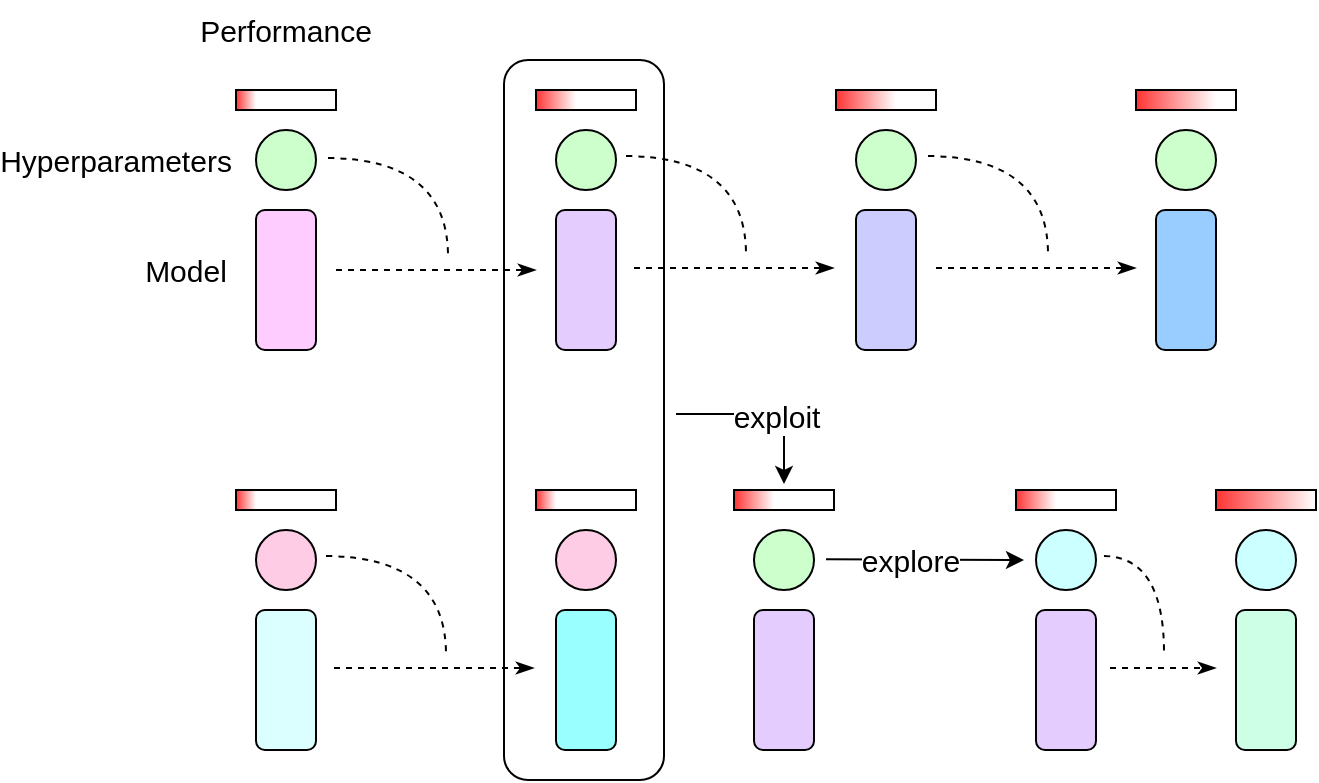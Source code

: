 <mxfile version="24.3.1" type="device">
  <diagram name="第 1 页" id="cIrNhAaRVo3fqblxRnJS">
    <mxGraphModel dx="1050" dy="625" grid="1" gridSize="10" guides="1" tooltips="1" connect="1" arrows="1" fold="1" page="1" pageScale="1" pageWidth="827" pageHeight="1169" math="0" shadow="0">
      <root>
        <mxCell id="0" />
        <mxCell id="1" parent="0" />
        <mxCell id="k4Zqk2MXU6BnERTlMWM5-35" value="" style="rounded=0;whiteSpace=wrap;html=1;gradientColor=#FF3333;gradientDirection=west;strokeColor=none;" vertex="1" parent="1">
          <mxGeometry x="630" y="390" width="50" height="10" as="geometry" />
        </mxCell>
        <mxCell id="k4Zqk2MXU6BnERTlMWM5-36" value="" style="rounded=0;whiteSpace=wrap;html=1;fillColor=none;" vertex="1" parent="1">
          <mxGeometry x="630" y="390" width="50" height="10" as="geometry" />
        </mxCell>
        <mxCell id="k4Zqk2MXU6BnERTlMWM5-1" value="" style="ellipse;whiteSpace=wrap;html=1;aspect=fixed;fillColor=#CCFFCC;strokeColor=#000000;" vertex="1" parent="1">
          <mxGeometry x="150" y="210" width="30" height="30" as="geometry" />
        </mxCell>
        <mxCell id="k4Zqk2MXU6BnERTlMWM5-2" value="" style="rounded=1;whiteSpace=wrap;html=1;fillColor=#FFCCFF;strokeColor=#000000;" vertex="1" parent="1">
          <mxGeometry x="150" y="250" width="30" height="70" as="geometry" />
        </mxCell>
        <mxCell id="k4Zqk2MXU6BnERTlMWM5-4" value="" style="rounded=0;whiteSpace=wrap;html=1;gradientColor=#FF3333;gradientDirection=west;strokeColor=none;" vertex="1" parent="1">
          <mxGeometry x="140" y="190" width="10" height="10" as="geometry" />
        </mxCell>
        <mxCell id="k4Zqk2MXU6BnERTlMWM5-3" value="" style="rounded=0;whiteSpace=wrap;html=1;fillColor=none;" vertex="1" parent="1">
          <mxGeometry x="140" y="190" width="50" height="10" as="geometry" />
        </mxCell>
        <mxCell id="k4Zqk2MXU6BnERTlMWM5-5" value="" style="ellipse;whiteSpace=wrap;html=1;aspect=fixed;fillColor=#CCFFCC;strokeColor=#000000;" vertex="1" parent="1">
          <mxGeometry x="300" y="210" width="30" height="30" as="geometry" />
        </mxCell>
        <mxCell id="k4Zqk2MXU6BnERTlMWM5-6" value="" style="rounded=1;whiteSpace=wrap;html=1;fillColor=#E5CCFF;strokeColor=#000000;" vertex="1" parent="1">
          <mxGeometry x="300" y="250" width="30" height="70" as="geometry" />
        </mxCell>
        <mxCell id="k4Zqk2MXU6BnERTlMWM5-7" value="" style="rounded=0;whiteSpace=wrap;html=1;gradientColor=#FF3333;gradientDirection=west;strokeColor=none;" vertex="1" parent="1">
          <mxGeometry x="290" y="190" width="20" height="10" as="geometry" />
        </mxCell>
        <mxCell id="k4Zqk2MXU6BnERTlMWM5-8" value="" style="rounded=0;whiteSpace=wrap;html=1;fillColor=none;" vertex="1" parent="1">
          <mxGeometry x="290" y="190" width="50" height="10" as="geometry" />
        </mxCell>
        <mxCell id="k4Zqk2MXU6BnERTlMWM5-9" value="" style="ellipse;whiteSpace=wrap;html=1;aspect=fixed;fillColor=#CCFFCC;strokeColor=#000000;" vertex="1" parent="1">
          <mxGeometry x="450" y="210" width="30" height="30" as="geometry" />
        </mxCell>
        <mxCell id="k4Zqk2MXU6BnERTlMWM5-10" value="" style="rounded=1;whiteSpace=wrap;html=1;fillColor=#CCCCFF;strokeColor=#000000;" vertex="1" parent="1">
          <mxGeometry x="450" y="250" width="30" height="70" as="geometry" />
        </mxCell>
        <mxCell id="k4Zqk2MXU6BnERTlMWM5-11" value="" style="rounded=0;whiteSpace=wrap;html=1;gradientColor=#FF3333;gradientDirection=west;strokeColor=none;" vertex="1" parent="1">
          <mxGeometry x="440" y="190" width="30" height="10" as="geometry" />
        </mxCell>
        <mxCell id="k4Zqk2MXU6BnERTlMWM5-12" value="" style="rounded=0;whiteSpace=wrap;html=1;fillColor=none;" vertex="1" parent="1">
          <mxGeometry x="440" y="190" width="50" height="10" as="geometry" />
        </mxCell>
        <mxCell id="k4Zqk2MXU6BnERTlMWM5-13" value="" style="ellipse;whiteSpace=wrap;html=1;aspect=fixed;fillColor=#CCFFCC;strokeColor=#000000;" vertex="1" parent="1">
          <mxGeometry x="600" y="210" width="30" height="30" as="geometry" />
        </mxCell>
        <mxCell id="k4Zqk2MXU6BnERTlMWM5-14" value="" style="rounded=1;whiteSpace=wrap;html=1;fillColor=#99CCFF;strokeColor=#000000;" vertex="1" parent="1">
          <mxGeometry x="600" y="250" width="30" height="70" as="geometry" />
        </mxCell>
        <mxCell id="k4Zqk2MXU6BnERTlMWM5-15" value="" style="rounded=0;whiteSpace=wrap;html=1;gradientColor=#FF3333;gradientDirection=west;strokeColor=none;" vertex="1" parent="1">
          <mxGeometry x="590" y="190" width="40" height="10" as="geometry" />
        </mxCell>
        <mxCell id="k4Zqk2MXU6BnERTlMWM5-16" value="" style="rounded=0;whiteSpace=wrap;html=1;fillColor=none;" vertex="1" parent="1">
          <mxGeometry x="590" y="190" width="50" height="10" as="geometry" />
        </mxCell>
        <mxCell id="k4Zqk2MXU6BnERTlMWM5-17" value="" style="ellipse;whiteSpace=wrap;html=1;aspect=fixed;fillColor=#FFCCE6;strokeColor=#000000;" vertex="1" parent="1">
          <mxGeometry x="150" y="410" width="30" height="30" as="geometry" />
        </mxCell>
        <mxCell id="k4Zqk2MXU6BnERTlMWM5-18" value="" style="rounded=1;whiteSpace=wrap;html=1;fillColor=#DBFEFF;strokeColor=#000000;" vertex="1" parent="1">
          <mxGeometry x="150" y="450" width="30" height="70" as="geometry" />
        </mxCell>
        <mxCell id="k4Zqk2MXU6BnERTlMWM5-19" value="" style="rounded=0;whiteSpace=wrap;html=1;gradientColor=#FF3333;gradientDirection=west;strokeColor=none;" vertex="1" parent="1">
          <mxGeometry x="140" y="390" width="10" height="10" as="geometry" />
        </mxCell>
        <mxCell id="k4Zqk2MXU6BnERTlMWM5-20" value="" style="rounded=0;whiteSpace=wrap;html=1;fillColor=none;" vertex="1" parent="1">
          <mxGeometry x="140" y="390" width="50" height="10" as="geometry" />
        </mxCell>
        <mxCell id="k4Zqk2MXU6BnERTlMWM5-21" value="" style="ellipse;whiteSpace=wrap;html=1;aspect=fixed;fillColor=#FFCCE6;strokeColor=#000000;" vertex="1" parent="1">
          <mxGeometry x="300" y="410" width="30" height="30" as="geometry" />
        </mxCell>
        <mxCell id="k4Zqk2MXU6BnERTlMWM5-22" value="" style="rounded=1;whiteSpace=wrap;html=1;fillColor=#99FFFF;strokeColor=#000000;" vertex="1" parent="1">
          <mxGeometry x="300" y="450" width="30" height="70" as="geometry" />
        </mxCell>
        <mxCell id="k4Zqk2MXU6BnERTlMWM5-23" value="" style="rounded=0;whiteSpace=wrap;html=1;gradientColor=#FF3333;gradientDirection=west;strokeColor=none;" vertex="1" parent="1">
          <mxGeometry x="290" y="390" width="10" height="10" as="geometry" />
        </mxCell>
        <mxCell id="k4Zqk2MXU6BnERTlMWM5-24" value="" style="rounded=0;whiteSpace=wrap;html=1;fillColor=none;" vertex="1" parent="1">
          <mxGeometry x="290" y="390" width="50" height="10" as="geometry" />
        </mxCell>
        <mxCell id="k4Zqk2MXU6BnERTlMWM5-25" value="" style="ellipse;whiteSpace=wrap;html=1;aspect=fixed;fillColor=#CCFFCC;strokeColor=#000000;" vertex="1" parent="1">
          <mxGeometry x="399" y="410" width="30" height="30" as="geometry" />
        </mxCell>
        <mxCell id="k4Zqk2MXU6BnERTlMWM5-26" value="" style="rounded=1;whiteSpace=wrap;html=1;fillColor=#E5CCFF;strokeColor=#000000;" vertex="1" parent="1">
          <mxGeometry x="399" y="450" width="30" height="70" as="geometry" />
        </mxCell>
        <mxCell id="k4Zqk2MXU6BnERTlMWM5-27" value="" style="rounded=0;whiteSpace=wrap;html=1;gradientColor=#FF3333;gradientDirection=west;strokeColor=none;" vertex="1" parent="1">
          <mxGeometry x="389" y="390" width="20" height="10" as="geometry" />
        </mxCell>
        <mxCell id="k4Zqk2MXU6BnERTlMWM5-28" value="" style="rounded=0;whiteSpace=wrap;html=1;fillColor=none;" vertex="1" parent="1">
          <mxGeometry x="389" y="390" width="50" height="10" as="geometry" />
        </mxCell>
        <mxCell id="k4Zqk2MXU6BnERTlMWM5-29" value="" style="ellipse;whiteSpace=wrap;html=1;aspect=fixed;fillColor=#CCFFFF;strokeColor=#000000;" vertex="1" parent="1">
          <mxGeometry x="540" y="410" width="30" height="30" as="geometry" />
        </mxCell>
        <mxCell id="k4Zqk2MXU6BnERTlMWM5-30" value="" style="rounded=1;whiteSpace=wrap;html=1;fillColor=#E5CCFF;strokeColor=#000000;" vertex="1" parent="1">
          <mxGeometry x="540" y="450" width="30" height="70" as="geometry" />
        </mxCell>
        <mxCell id="k4Zqk2MXU6BnERTlMWM5-31" value="" style="rounded=0;whiteSpace=wrap;html=1;gradientColor=#FF3333;gradientDirection=west;strokeColor=none;" vertex="1" parent="1">
          <mxGeometry x="530" y="390" width="20" height="10" as="geometry" />
        </mxCell>
        <mxCell id="k4Zqk2MXU6BnERTlMWM5-32" value="" style="rounded=0;whiteSpace=wrap;html=1;fillColor=none;" vertex="1" parent="1">
          <mxGeometry x="530" y="390" width="50" height="10" as="geometry" />
        </mxCell>
        <mxCell id="k4Zqk2MXU6BnERTlMWM5-33" value="" style="ellipse;whiteSpace=wrap;html=1;aspect=fixed;fillColor=#CCFFFF;strokeColor=#000000;" vertex="1" parent="1">
          <mxGeometry x="640" y="410" width="30" height="30" as="geometry" />
        </mxCell>
        <mxCell id="k4Zqk2MXU6BnERTlMWM5-34" value="" style="rounded=1;whiteSpace=wrap;html=1;fillColor=#CCFFE6;strokeColor=#000000;" vertex="1" parent="1">
          <mxGeometry x="640" y="450" width="30" height="70" as="geometry" />
        </mxCell>
        <mxCell id="k4Zqk2MXU6BnERTlMWM5-37" value="" style="rounded=1;whiteSpace=wrap;html=1;fillColor=none;" vertex="1" parent="1">
          <mxGeometry x="274" y="175" width="80" height="360" as="geometry" />
        </mxCell>
        <mxCell id="k4Zqk2MXU6BnERTlMWM5-38" value="" style="endArrow=classicThin;html=1;rounded=0;endFill=1;dashed=1;strokeWidth=1;" edge="1" parent="1">
          <mxGeometry width="50" height="50" relative="1" as="geometry">
            <mxPoint x="190" y="280" as="sourcePoint" />
            <mxPoint x="290" y="280" as="targetPoint" />
          </mxGeometry>
        </mxCell>
        <mxCell id="k4Zqk2MXU6BnERTlMWM5-39" value="" style="endArrow=none;dashed=1;html=1;strokeWidth=1;rounded=0;edgeStyle=orthogonalEdgeStyle;curved=1;" edge="1" parent="1">
          <mxGeometry width="50" height="50" relative="1" as="geometry">
            <mxPoint x="186" y="224" as="sourcePoint" />
            <mxPoint x="246" y="274" as="targetPoint" />
          </mxGeometry>
        </mxCell>
        <mxCell id="k4Zqk2MXU6BnERTlMWM5-40" value="" style="endArrow=classicThin;html=1;rounded=0;endFill=1;dashed=1;strokeWidth=1;" edge="1" parent="1">
          <mxGeometry width="50" height="50" relative="1" as="geometry">
            <mxPoint x="339" y="279" as="sourcePoint" />
            <mxPoint x="439" y="279" as="targetPoint" />
          </mxGeometry>
        </mxCell>
        <mxCell id="k4Zqk2MXU6BnERTlMWM5-41" value="" style="endArrow=none;dashed=1;html=1;strokeWidth=1;rounded=0;edgeStyle=orthogonalEdgeStyle;curved=1;" edge="1" parent="1">
          <mxGeometry width="50" height="50" relative="1" as="geometry">
            <mxPoint x="335" y="223" as="sourcePoint" />
            <mxPoint x="395" y="273" as="targetPoint" />
          </mxGeometry>
        </mxCell>
        <mxCell id="k4Zqk2MXU6BnERTlMWM5-42" value="" style="endArrow=classicThin;html=1;rounded=0;endFill=1;dashed=1;strokeWidth=1;" edge="1" parent="1">
          <mxGeometry width="50" height="50" relative="1" as="geometry">
            <mxPoint x="490" y="279" as="sourcePoint" />
            <mxPoint x="590" y="279" as="targetPoint" />
          </mxGeometry>
        </mxCell>
        <mxCell id="k4Zqk2MXU6BnERTlMWM5-43" value="" style="endArrow=none;dashed=1;html=1;strokeWidth=1;rounded=0;edgeStyle=orthogonalEdgeStyle;curved=1;" edge="1" parent="1">
          <mxGeometry width="50" height="50" relative="1" as="geometry">
            <mxPoint x="486" y="223" as="sourcePoint" />
            <mxPoint x="546" y="273" as="targetPoint" />
          </mxGeometry>
        </mxCell>
        <mxCell id="k4Zqk2MXU6BnERTlMWM5-44" value="" style="endArrow=classicThin;html=1;rounded=0;endFill=1;dashed=1;strokeWidth=1;" edge="1" parent="1">
          <mxGeometry width="50" height="50" relative="1" as="geometry">
            <mxPoint x="189" y="479" as="sourcePoint" />
            <mxPoint x="289" y="479" as="targetPoint" />
          </mxGeometry>
        </mxCell>
        <mxCell id="k4Zqk2MXU6BnERTlMWM5-45" value="" style="endArrow=none;dashed=1;html=1;strokeWidth=1;rounded=0;edgeStyle=orthogonalEdgeStyle;curved=1;" edge="1" parent="1">
          <mxGeometry width="50" height="50" relative="1" as="geometry">
            <mxPoint x="185" y="423" as="sourcePoint" />
            <mxPoint x="245" y="473" as="targetPoint" />
          </mxGeometry>
        </mxCell>
        <mxCell id="k4Zqk2MXU6BnERTlMWM5-46" value="" style="endArrow=classicThin;html=1;rounded=0;endFill=1;dashed=1;strokeWidth=1;" edge="1" parent="1">
          <mxGeometry width="50" height="50" relative="1" as="geometry">
            <mxPoint x="577" y="479" as="sourcePoint" />
            <mxPoint x="630" y="479" as="targetPoint" />
          </mxGeometry>
        </mxCell>
        <mxCell id="k4Zqk2MXU6BnERTlMWM5-47" value="" style="endArrow=none;dashed=1;html=1;strokeWidth=1;rounded=0;edgeStyle=orthogonalEdgeStyle;curved=1;" edge="1" parent="1">
          <mxGeometry width="50" height="50" relative="1" as="geometry">
            <mxPoint x="574" y="423" as="sourcePoint" />
            <mxPoint x="604" y="473" as="targetPoint" />
          </mxGeometry>
        </mxCell>
        <mxCell id="k4Zqk2MXU6BnERTlMWM5-48" value="" style="endArrow=classic;html=1;rounded=0;entryX=1;entryY=0.5;entryDx=0;entryDy=0;exitX=1;exitY=0.5;exitDx=0;exitDy=0;" edge="1" parent="1">
          <mxGeometry width="50" height="50" relative="1" as="geometry">
            <mxPoint x="435" y="424.57" as="sourcePoint" />
            <mxPoint x="534" y="425.0" as="targetPoint" />
          </mxGeometry>
        </mxCell>
        <mxCell id="k4Zqk2MXU6BnERTlMWM5-49" value="&lt;font style=&quot;font-size: 15px;&quot;&gt;explore&lt;/font&gt;" style="edgeLabel;html=1;align=center;verticalAlign=middle;resizable=0;points=[];" vertex="1" connectable="0" parent="k4Zqk2MXU6BnERTlMWM5-48">
          <mxGeometry x="-0.157" relative="1" as="geometry">
            <mxPoint as="offset" />
          </mxGeometry>
        </mxCell>
        <mxCell id="k4Zqk2MXU6BnERTlMWM5-50" value="" style="endArrow=classic;html=1;rounded=0;entryX=0.5;entryY=0;entryDx=0;entryDy=0;" edge="1" parent="1">
          <mxGeometry width="50" height="50" relative="1" as="geometry">
            <mxPoint x="360" y="352" as="sourcePoint" />
            <mxPoint x="414" y="387.0" as="targetPoint" />
            <Array as="points">
              <mxPoint x="414" y="352" />
            </Array>
          </mxGeometry>
        </mxCell>
        <mxCell id="k4Zqk2MXU6BnERTlMWM5-51" value="&lt;font style=&quot;font-size: 15px;&quot;&gt;exploit&lt;/font&gt;" style="edgeLabel;html=1;align=center;verticalAlign=middle;resizable=0;points=[];" vertex="1" connectable="0" parent="k4Zqk2MXU6BnERTlMWM5-50">
          <mxGeometry x="0.11" y="-1" relative="1" as="geometry">
            <mxPoint as="offset" />
          </mxGeometry>
        </mxCell>
        <mxCell id="k4Zqk2MXU6BnERTlMWM5-52" value="&lt;font style=&quot;font-size: 15px;&quot;&gt;Performance&lt;/font&gt;" style="text;html=1;align=center;verticalAlign=middle;whiteSpace=wrap;rounded=0;" vertex="1" parent="1">
          <mxGeometry x="135" y="145" width="60" height="30" as="geometry" />
        </mxCell>
        <mxCell id="k4Zqk2MXU6BnERTlMWM5-53" value="&lt;font style=&quot;font-size: 15px;&quot;&gt;Hyperparameters&lt;/font&gt;" style="text;html=1;align=center;verticalAlign=middle;whiteSpace=wrap;rounded=0;" vertex="1" parent="1">
          <mxGeometry x="50" y="210" width="60" height="30" as="geometry" />
        </mxCell>
        <mxCell id="k4Zqk2MXU6BnERTlMWM5-54" value="&lt;font style=&quot;font-size: 15px;&quot;&gt;Model&lt;/font&gt;" style="text;html=1;align=center;verticalAlign=middle;whiteSpace=wrap;rounded=0;" vertex="1" parent="1">
          <mxGeometry x="85" y="265" width="60" height="30" as="geometry" />
        </mxCell>
      </root>
    </mxGraphModel>
  </diagram>
</mxfile>
